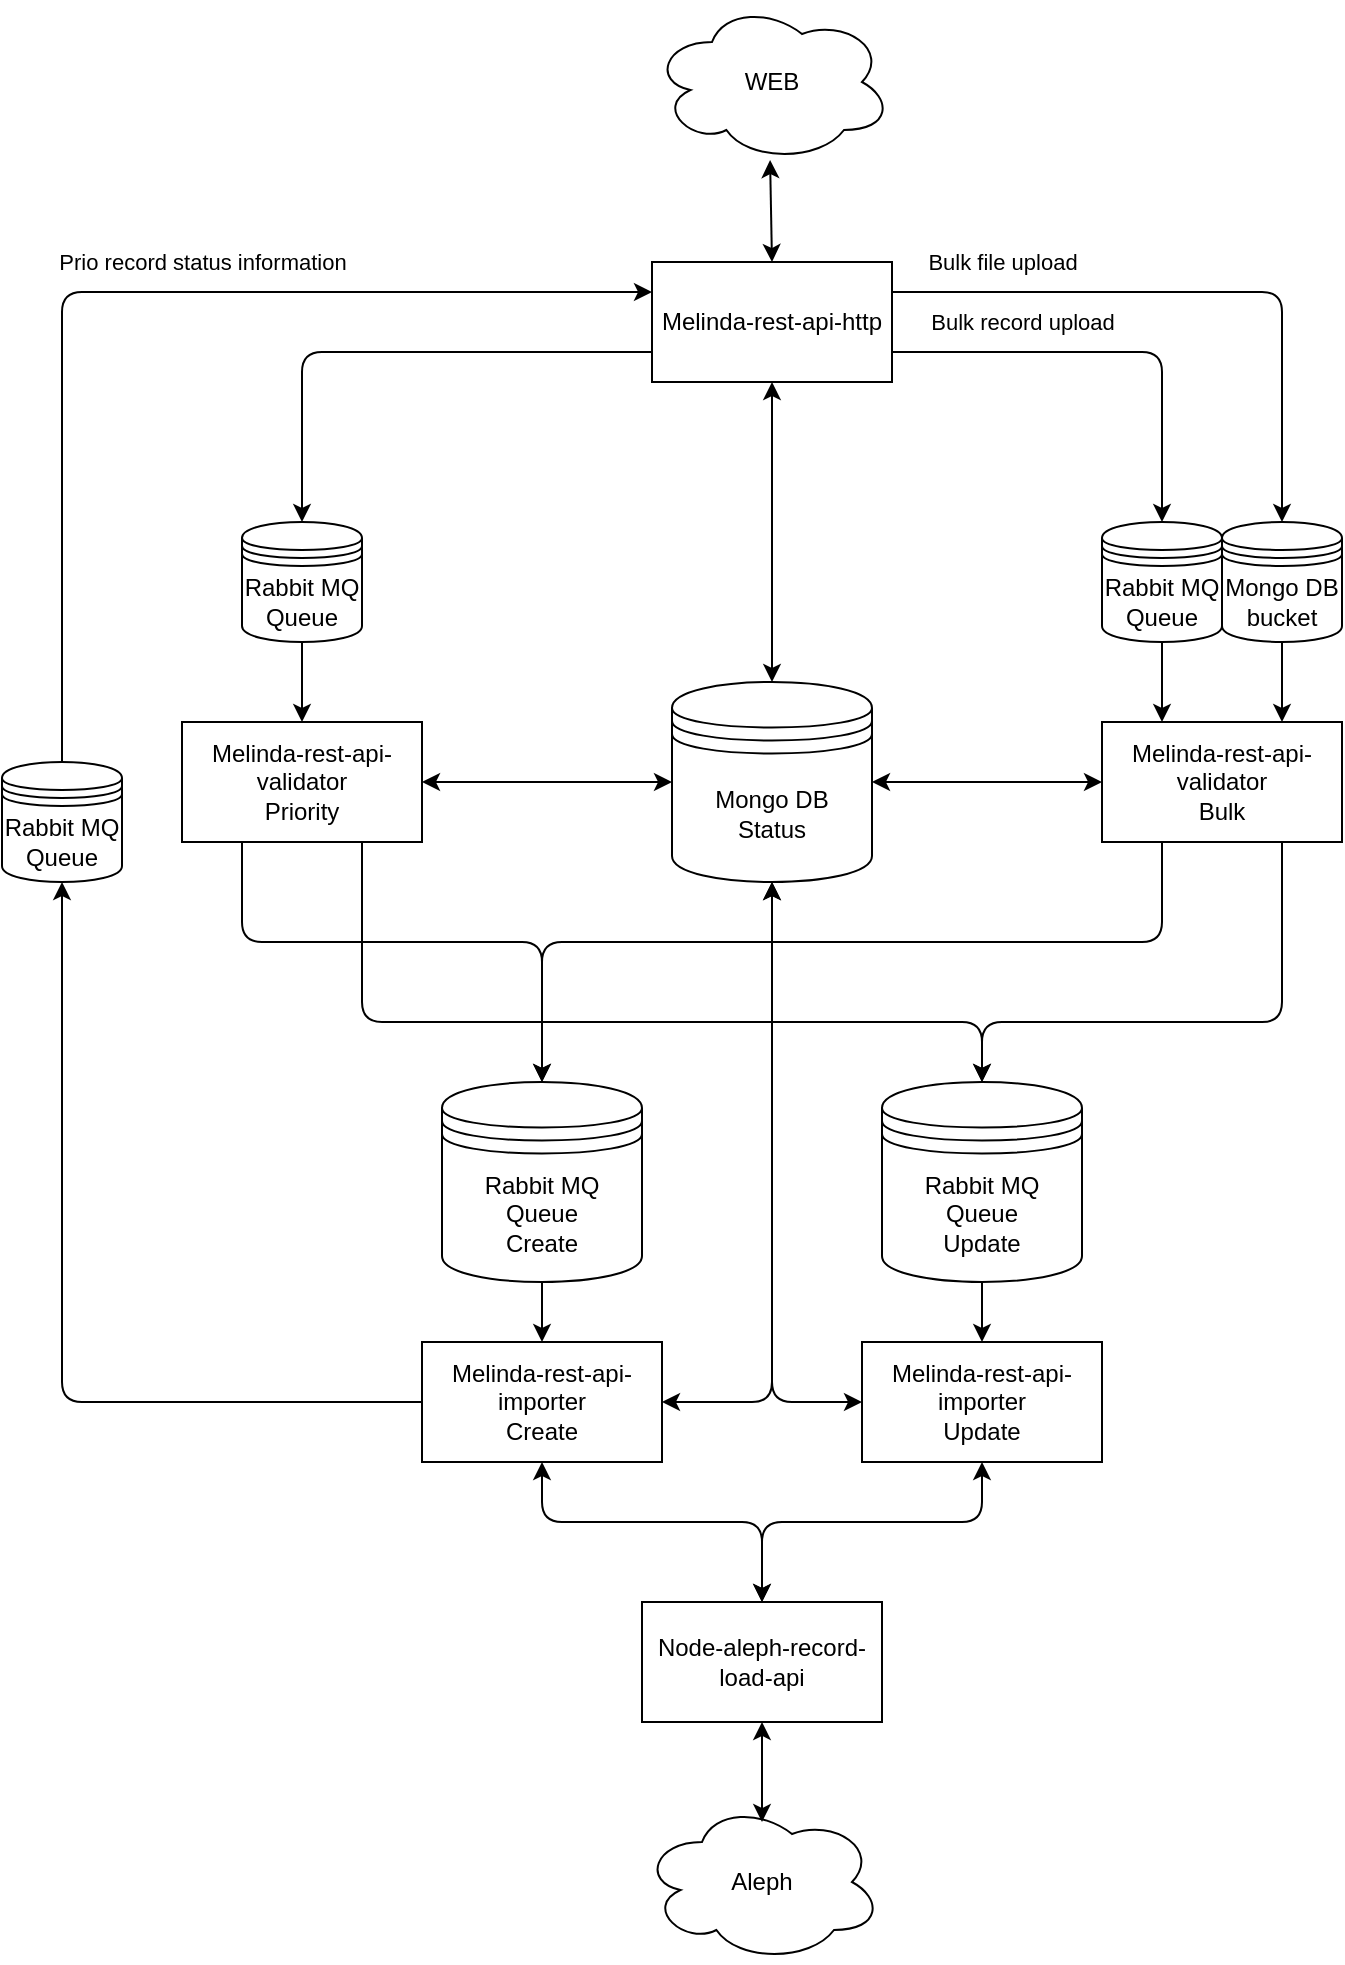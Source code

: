 <mxfile version="21.6.8" type="device">
  <diagram id="rdTOJDTK2O7Cz_Z2lR6T" name="Page-1">
    <mxGraphModel dx="1114" dy="1133" grid="1" gridSize="10" guides="1" tooltips="1" connect="1" arrows="1" fold="1" page="1" pageScale="1" pageWidth="850" pageHeight="1100" math="0" shadow="0">
      <root>
        <mxCell id="0" />
        <mxCell id="1" parent="0" />
        <mxCell id="wCZJpDwJAZoL02pcO_wX-1" value="Melinda-rest-api-http" style="rounded=0;whiteSpace=wrap;html=1;" parent="1" vertex="1">
          <mxGeometry x="415" y="130" width="120" height="60" as="geometry" />
        </mxCell>
        <mxCell id="wCZJpDwJAZoL02pcO_wX-2" value="Melinda-rest-api-validator&lt;br&gt;Priority" style="rounded=0;whiteSpace=wrap;html=1;" parent="1" vertex="1">
          <mxGeometry x="180" y="360" width="120" height="60" as="geometry" />
        </mxCell>
        <mxCell id="wCZJpDwJAZoL02pcO_wX-3" value="Melinda-rest-api-validator&lt;br&gt;&lt;div&gt;Bulk&lt;/div&gt;" style="rounded=0;whiteSpace=wrap;html=1;" parent="1" vertex="1">
          <mxGeometry x="640" y="360" width="120" height="60" as="geometry" />
        </mxCell>
        <mxCell id="wCZJpDwJAZoL02pcO_wX-4" value="Melinda-rest-api-importer&lt;br&gt;Create" style="rounded=0;whiteSpace=wrap;html=1;" parent="1" vertex="1">
          <mxGeometry x="300" y="670" width="120" height="60" as="geometry" />
        </mxCell>
        <mxCell id="wCZJpDwJAZoL02pcO_wX-6" value="Melinda-rest-api-importer&lt;br&gt;Update" style="rounded=0;whiteSpace=wrap;html=1;" parent="1" vertex="1">
          <mxGeometry x="520" y="670" width="120" height="60" as="geometry" />
        </mxCell>
        <mxCell id="wCZJpDwJAZoL02pcO_wX-8" value="Rabbit MQ&lt;br&gt;Queue&lt;br&gt;Update" style="shape=datastore;whiteSpace=wrap;html=1;" parent="1" vertex="1">
          <mxGeometry x="530" y="540" width="100" height="100" as="geometry" />
        </mxCell>
        <mxCell id="wCZJpDwJAZoL02pcO_wX-9" value="Rabbit MQ&lt;br&gt;Queue&lt;br&gt;Create" style="shape=datastore;whiteSpace=wrap;html=1;" parent="1" vertex="1">
          <mxGeometry x="310" y="540" width="100" height="100" as="geometry" />
        </mxCell>
        <mxCell id="wCZJpDwJAZoL02pcO_wX-10" value="Rabbit MQ&lt;br&gt;Queue" style="shape=datastore;whiteSpace=wrap;html=1;" parent="1" vertex="1">
          <mxGeometry x="210" y="260" width="60" height="60" as="geometry" />
        </mxCell>
        <mxCell id="wCZJpDwJAZoL02pcO_wX-11" value="Mongo DB&lt;br&gt;bucket" style="shape=datastore;whiteSpace=wrap;html=1;" parent="1" vertex="1">
          <mxGeometry x="700" y="260" width="60" height="60" as="geometry" />
        </mxCell>
        <mxCell id="wCZJpDwJAZoL02pcO_wX-13" value="" style="endArrow=classic;html=1;exitX=0;exitY=0.75;exitDx=0;exitDy=0;entryX=0.5;entryY=0;entryDx=0;entryDy=0;" parent="1" source="wCZJpDwJAZoL02pcO_wX-1" target="wCZJpDwJAZoL02pcO_wX-10" edge="1">
          <mxGeometry width="50" height="50" relative="1" as="geometry">
            <mxPoint x="430" y="330" as="sourcePoint" />
            <mxPoint x="230" y="240" as="targetPoint" />
            <Array as="points">
              <mxPoint x="240" y="175" />
            </Array>
          </mxGeometry>
        </mxCell>
        <mxCell id="wCZJpDwJAZoL02pcO_wX-14" value="" style="endArrow=classic;html=1;exitX=0.5;exitY=1;exitDx=0;exitDy=0;entryX=0.5;entryY=0;entryDx=0;entryDy=0;" parent="1" source="wCZJpDwJAZoL02pcO_wX-10" target="wCZJpDwJAZoL02pcO_wX-2" edge="1">
          <mxGeometry width="50" height="50" relative="1" as="geometry">
            <mxPoint x="330" y="370" as="sourcePoint" />
            <mxPoint x="380" y="320" as="targetPoint" />
          </mxGeometry>
        </mxCell>
        <mxCell id="wCZJpDwJAZoL02pcO_wX-15" value="" style="endArrow=classic;html=1;entryX=0.75;entryY=0;entryDx=0;entryDy=0;exitX=0.5;exitY=1;exitDx=0;exitDy=0;" parent="1" source="wCZJpDwJAZoL02pcO_wX-11" target="wCZJpDwJAZoL02pcO_wX-3" edge="1">
          <mxGeometry width="50" height="50" relative="1" as="geometry">
            <mxPoint x="430" y="390" as="sourcePoint" />
            <mxPoint x="480" y="340" as="targetPoint" />
          </mxGeometry>
        </mxCell>
        <mxCell id="wCZJpDwJAZoL02pcO_wX-16" value="Mongo DB&lt;br&gt;Status" style="shape=datastore;whiteSpace=wrap;html=1;" parent="1" vertex="1">
          <mxGeometry x="425" y="340" width="100" height="100" as="geometry" />
        </mxCell>
        <mxCell id="wCZJpDwJAZoL02pcO_wX-17" value="" style="endArrow=classic;html=1;exitX=0.5;exitY=1;exitDx=0;exitDy=0;entryX=0.5;entryY=0;entryDx=0;entryDy=0;startArrow=classic;startFill=1;" parent="1" source="wCZJpDwJAZoL02pcO_wX-1" target="wCZJpDwJAZoL02pcO_wX-16" edge="1">
          <mxGeometry width="50" height="50" relative="1" as="geometry">
            <mxPoint x="460" y="300" as="sourcePoint" />
            <mxPoint x="510" y="250" as="targetPoint" />
          </mxGeometry>
        </mxCell>
        <mxCell id="wCZJpDwJAZoL02pcO_wX-18" value="" style="endArrow=classic;startArrow=classic;html=1;exitX=1;exitY=0.5;exitDx=0;exitDy=0;entryX=0;entryY=0.5;entryDx=0;entryDy=0;" parent="1" source="wCZJpDwJAZoL02pcO_wX-2" target="wCZJpDwJAZoL02pcO_wX-16" edge="1">
          <mxGeometry width="50" height="50" relative="1" as="geometry">
            <mxPoint x="330" y="410" as="sourcePoint" />
            <mxPoint x="380" y="360" as="targetPoint" />
          </mxGeometry>
        </mxCell>
        <mxCell id="wCZJpDwJAZoL02pcO_wX-19" value="" style="endArrow=classic;startArrow=classic;html=1;entryX=0;entryY=0.5;entryDx=0;entryDy=0;exitX=1;exitY=0.5;exitDx=0;exitDy=0;" parent="1" source="wCZJpDwJAZoL02pcO_wX-16" target="wCZJpDwJAZoL02pcO_wX-3" edge="1">
          <mxGeometry width="50" height="50" relative="1" as="geometry">
            <mxPoint x="560" y="480" as="sourcePoint" />
            <mxPoint x="610" y="430" as="targetPoint" />
          </mxGeometry>
        </mxCell>
        <mxCell id="wCZJpDwJAZoL02pcO_wX-20" value="" style="endArrow=classic;html=1;exitX=0.75;exitY=1;exitDx=0;exitDy=0;entryX=0.5;entryY=0;entryDx=0;entryDy=0;" parent="1" source="wCZJpDwJAZoL02pcO_wX-2" target="wCZJpDwJAZoL02pcO_wX-8" edge="1">
          <mxGeometry width="50" height="50" relative="1" as="geometry">
            <mxPoint x="200" y="550" as="sourcePoint" />
            <mxPoint x="250" y="500" as="targetPoint" />
            <Array as="points">
              <mxPoint x="270" y="510" />
              <mxPoint x="580" y="510" />
            </Array>
          </mxGeometry>
        </mxCell>
        <mxCell id="wCZJpDwJAZoL02pcO_wX-21" value="" style="endArrow=classic;html=1;exitX=0.75;exitY=1;exitDx=0;exitDy=0;entryX=0.5;entryY=0;entryDx=0;entryDy=0;" parent="1" source="wCZJpDwJAZoL02pcO_wX-3" target="wCZJpDwJAZoL02pcO_wX-8" edge="1">
          <mxGeometry width="50" height="50" relative="1" as="geometry">
            <mxPoint x="700" y="580" as="sourcePoint" />
            <mxPoint x="750" y="530" as="targetPoint" />
            <Array as="points">
              <mxPoint x="730" y="510" />
              <mxPoint x="580" y="510" />
            </Array>
          </mxGeometry>
        </mxCell>
        <mxCell id="wCZJpDwJAZoL02pcO_wX-22" value="" style="endArrow=classic;html=1;exitX=0.25;exitY=1;exitDx=0;exitDy=0;entryX=0.5;entryY=0;entryDx=0;entryDy=0;" parent="1" source="wCZJpDwJAZoL02pcO_wX-2" target="wCZJpDwJAZoL02pcO_wX-9" edge="1">
          <mxGeometry width="50" height="50" relative="1" as="geometry">
            <mxPoint x="340" y="490" as="sourcePoint" />
            <mxPoint x="390" y="440" as="targetPoint" />
            <Array as="points">
              <mxPoint x="210" y="470" />
              <mxPoint x="360" y="470" />
            </Array>
          </mxGeometry>
        </mxCell>
        <mxCell id="wCZJpDwJAZoL02pcO_wX-23" value="" style="endArrow=classic;html=1;exitX=0.25;exitY=1;exitDx=0;exitDy=0;entryX=0.5;entryY=0;entryDx=0;entryDy=0;" parent="1" source="wCZJpDwJAZoL02pcO_wX-3" target="wCZJpDwJAZoL02pcO_wX-9" edge="1">
          <mxGeometry width="50" height="50" relative="1" as="geometry">
            <mxPoint x="480" y="510" as="sourcePoint" />
            <mxPoint x="530" y="460" as="targetPoint" />
            <Array as="points">
              <mxPoint x="670" y="470" />
              <mxPoint x="360" y="470" />
            </Array>
          </mxGeometry>
        </mxCell>
        <mxCell id="wCZJpDwJAZoL02pcO_wX-24" value="" style="endArrow=classic;html=1;exitX=0.5;exitY=1;exitDx=0;exitDy=0;entryX=0.5;entryY=0;entryDx=0;entryDy=0;" parent="1" source="wCZJpDwJAZoL02pcO_wX-9" target="wCZJpDwJAZoL02pcO_wX-4" edge="1">
          <mxGeometry width="50" height="50" relative="1" as="geometry">
            <mxPoint x="470" y="730" as="sourcePoint" />
            <mxPoint x="520" y="680" as="targetPoint" />
          </mxGeometry>
        </mxCell>
        <mxCell id="wCZJpDwJAZoL02pcO_wX-25" value="" style="endArrow=classic;html=1;exitX=0.5;exitY=1;exitDx=0;exitDy=0;entryX=0.5;entryY=0;entryDx=0;entryDy=0;" parent="1" source="wCZJpDwJAZoL02pcO_wX-8" target="wCZJpDwJAZoL02pcO_wX-6" edge="1">
          <mxGeometry width="50" height="50" relative="1" as="geometry">
            <mxPoint x="720" y="730" as="sourcePoint" />
            <mxPoint x="770" y="680" as="targetPoint" />
          </mxGeometry>
        </mxCell>
        <mxCell id="wCZJpDwJAZoL02pcO_wX-26" value="Node-aleph-record-load-api" style="rounded=0;whiteSpace=wrap;html=1;" parent="1" vertex="1">
          <mxGeometry x="410" y="800" width="120" height="60" as="geometry" />
        </mxCell>
        <mxCell id="wCZJpDwJAZoL02pcO_wX-27" value="" style="endArrow=classic;html=1;exitX=0.5;exitY=1;exitDx=0;exitDy=0;entryX=0.5;entryY=0;entryDx=0;entryDy=0;startArrow=classic;startFill=1;" parent="1" source="wCZJpDwJAZoL02pcO_wX-4" target="wCZJpDwJAZoL02pcO_wX-26" edge="1">
          <mxGeometry width="50" height="50" relative="1" as="geometry">
            <mxPoint x="340" y="830" as="sourcePoint" />
            <mxPoint x="390" y="780" as="targetPoint" />
            <Array as="points">
              <mxPoint x="360" y="760" />
              <mxPoint x="470" y="760" />
            </Array>
          </mxGeometry>
        </mxCell>
        <mxCell id="wCZJpDwJAZoL02pcO_wX-28" value="" style="endArrow=classic;html=1;exitX=0.5;exitY=1;exitDx=0;exitDy=0;entryX=0.5;entryY=0;entryDx=0;entryDy=0;startArrow=classic;startFill=1;" parent="1" source="wCZJpDwJAZoL02pcO_wX-6" target="wCZJpDwJAZoL02pcO_wX-26" edge="1">
          <mxGeometry width="50" height="50" relative="1" as="geometry">
            <mxPoint x="630" y="880" as="sourcePoint" />
            <mxPoint x="680" y="830" as="targetPoint" />
            <Array as="points">
              <mxPoint x="580" y="760" />
              <mxPoint x="470" y="760" />
            </Array>
          </mxGeometry>
        </mxCell>
        <mxCell id="wCZJpDwJAZoL02pcO_wX-29" value="" style="endArrow=classic;startArrow=classic;html=1;exitX=1;exitY=0.5;exitDx=0;exitDy=0;entryX=0.5;entryY=1;entryDx=0;entryDy=0;" parent="1" source="wCZJpDwJAZoL02pcO_wX-4" target="wCZJpDwJAZoL02pcO_wX-16" edge="1">
          <mxGeometry width="50" height="50" relative="1" as="geometry">
            <mxPoint x="440" y="620" as="sourcePoint" />
            <mxPoint x="490" y="570" as="targetPoint" />
            <Array as="points">
              <mxPoint x="475" y="700" />
            </Array>
          </mxGeometry>
        </mxCell>
        <mxCell id="wCZJpDwJAZoL02pcO_wX-30" value="" style="endArrow=classic;startArrow=classic;html=1;entryX=0.5;entryY=1;entryDx=0;entryDy=0;exitX=0;exitY=0.5;exitDx=0;exitDy=0;" parent="1" source="wCZJpDwJAZoL02pcO_wX-6" target="wCZJpDwJAZoL02pcO_wX-16" edge="1">
          <mxGeometry width="50" height="50" relative="1" as="geometry">
            <mxPoint x="430" y="680" as="sourcePoint" />
            <mxPoint x="480" y="630" as="targetPoint" />
            <Array as="points">
              <mxPoint x="475" y="700" />
            </Array>
          </mxGeometry>
        </mxCell>
        <mxCell id="wCZJpDwJAZoL02pcO_wX-31" value="Rabbit MQ&lt;br&gt;Queue" style="shape=datastore;whiteSpace=wrap;html=1;" parent="1" vertex="1">
          <mxGeometry x="90" y="380" width="60" height="60" as="geometry" />
        </mxCell>
        <mxCell id="wCZJpDwJAZoL02pcO_wX-32" value="" style="endArrow=classic;html=1;exitX=0;exitY=0.5;exitDx=0;exitDy=0;entryX=0.5;entryY=1;entryDx=0;entryDy=0;" parent="1" source="wCZJpDwJAZoL02pcO_wX-4" target="wCZJpDwJAZoL02pcO_wX-31" edge="1">
          <mxGeometry width="50" height="50" relative="1" as="geometry">
            <mxPoint x="160" y="730" as="sourcePoint" />
            <mxPoint x="210" y="680" as="targetPoint" />
            <Array as="points">
              <mxPoint x="120" y="700" />
            </Array>
          </mxGeometry>
        </mxCell>
        <mxCell id="wCZJpDwJAZoL02pcO_wX-33" value="Prio record status information" style="endArrow=classic;html=1;exitX=0.5;exitY=0;exitDx=0;exitDy=0;entryX=0;entryY=0.25;entryDx=0;entryDy=0;" parent="1" source="wCZJpDwJAZoL02pcO_wX-31" target="wCZJpDwJAZoL02pcO_wX-1" edge="1">
          <mxGeometry x="0.151" y="15" width="50" height="50" relative="1" as="geometry">
            <mxPoint x="120" y="190" as="sourcePoint" />
            <mxPoint x="170" y="140" as="targetPoint" />
            <Array as="points">
              <mxPoint x="120" y="145" />
            </Array>
            <mxPoint as="offset" />
          </mxGeometry>
        </mxCell>
        <mxCell id="wCZJpDwJAZoL02pcO_wX-34" value="Aleph" style="ellipse;shape=cloud;whiteSpace=wrap;html=1;" parent="1" vertex="1">
          <mxGeometry x="410" y="900" width="120" height="80" as="geometry" />
        </mxCell>
        <mxCell id="wCZJpDwJAZoL02pcO_wX-35" value="" style="endArrow=classic;startArrow=classic;html=1;entryX=0.5;entryY=1;entryDx=0;entryDy=0;exitX=0.5;exitY=0.125;exitDx=0;exitDy=0;exitPerimeter=0;" parent="1" source="wCZJpDwJAZoL02pcO_wX-34" target="wCZJpDwJAZoL02pcO_wX-26" edge="1">
          <mxGeometry width="50" height="50" relative="1" as="geometry">
            <mxPoint x="550" y="930" as="sourcePoint" />
            <mxPoint x="600" y="880" as="targetPoint" />
          </mxGeometry>
        </mxCell>
        <mxCell id="wCZJpDwJAZoL02pcO_wX-36" value="WEB" style="ellipse;shape=cloud;whiteSpace=wrap;html=1;" parent="1" vertex="1">
          <mxGeometry x="415" width="120" height="80" as="geometry" />
        </mxCell>
        <mxCell id="wCZJpDwJAZoL02pcO_wX-37" value="" style="endArrow=classic;startArrow=classic;html=1;entryX=0.5;entryY=0;entryDx=0;entryDy=0;exitX=0.492;exitY=0.988;exitDx=0;exitDy=0;exitPerimeter=0;" parent="1" source="wCZJpDwJAZoL02pcO_wX-36" target="wCZJpDwJAZoL02pcO_wX-1" edge="1">
          <mxGeometry width="50" height="50" relative="1" as="geometry">
            <mxPoint x="380" y="110" as="sourcePoint" />
            <mxPoint x="430" y="60" as="targetPoint" />
          </mxGeometry>
        </mxCell>
        <mxCell id="lYNPzo587RuUuuSR3Wrn-1" value="Rabbit MQ&lt;br&gt;Queue" style="shape=datastore;whiteSpace=wrap;html=1;" vertex="1" parent="1">
          <mxGeometry x="640" y="260" width="60" height="60" as="geometry" />
        </mxCell>
        <mxCell id="lYNPzo587RuUuuSR3Wrn-2" value="" style="endArrow=classic;html=1;entryX=0.25;entryY=0;entryDx=0;entryDy=0;exitX=0.5;exitY=1;exitDx=0;exitDy=0;" edge="1" parent="1" source="lYNPzo587RuUuuSR3Wrn-1" target="wCZJpDwJAZoL02pcO_wX-3">
          <mxGeometry width="50" height="50" relative="1" as="geometry">
            <mxPoint x="740" y="330" as="sourcePoint" />
            <mxPoint x="740" y="370" as="targetPoint" />
          </mxGeometry>
        </mxCell>
        <mxCell id="lYNPzo587RuUuuSR3Wrn-4" value="Bulk file upload" style="endArrow=classic;html=1;exitX=1;exitY=0.25;exitDx=0;exitDy=0;entryX=0.5;entryY=0;entryDx=0;entryDy=0;" edge="1" parent="1" source="wCZJpDwJAZoL02pcO_wX-1" target="wCZJpDwJAZoL02pcO_wX-11">
          <mxGeometry x="-0.645" y="15" width="50" height="50" relative="1" as="geometry">
            <mxPoint x="845" y="125" as="sourcePoint" />
            <mxPoint x="640" y="195" as="targetPoint" />
            <Array as="points">
              <mxPoint x="730" y="145" />
            </Array>
            <mxPoint as="offset" />
          </mxGeometry>
        </mxCell>
        <mxCell id="lYNPzo587RuUuuSR3Wrn-5" value="Bulk record upload" style="endArrow=classic;html=1;exitX=1;exitY=0.75;exitDx=0;exitDy=0;entryX=0.5;entryY=0;entryDx=0;entryDy=0;" edge="1" parent="1" source="wCZJpDwJAZoL02pcO_wX-1" target="lYNPzo587RuUuuSR3Wrn-1">
          <mxGeometry x="-0.409" y="15" width="50" height="50" relative="1" as="geometry">
            <mxPoint x="545" y="155" as="sourcePoint" />
            <mxPoint x="740" y="270" as="targetPoint" />
            <Array as="points">
              <mxPoint x="670" y="175" />
            </Array>
            <mxPoint as="offset" />
          </mxGeometry>
        </mxCell>
      </root>
    </mxGraphModel>
  </diagram>
</mxfile>

